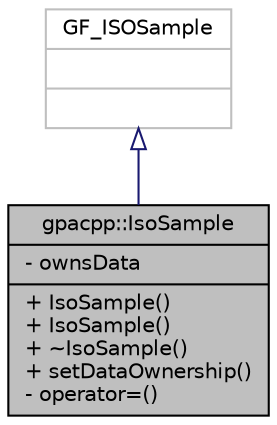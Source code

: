 digraph "gpacpp::IsoSample"
{
 // INTERACTIVE_SVG=YES
  edge [fontname="Helvetica",fontsize="10",labelfontname="Helvetica",labelfontsize="10"];
  node [fontname="Helvetica",fontsize="10",shape=record];
  Node1 [label="{gpacpp::IsoSample\n|- ownsData\l|+ IsoSample()\l+ IsoSample()\l+ ~IsoSample()\l+ setDataOwnership()\l- operator=()\l}",height=0.2,width=0.4,color="black", fillcolor="grey75", style="filled", fontcolor="black"];
  Node2 -> Node1 [dir="back",color="midnightblue",fontsize="10",style="solid",arrowtail="onormal",fontname="Helvetica"];
  Node2 [label="{GF_ISOSample\n||}",height=0.2,width=0.4,color="grey75", fillcolor="white", style="filled"];
}

